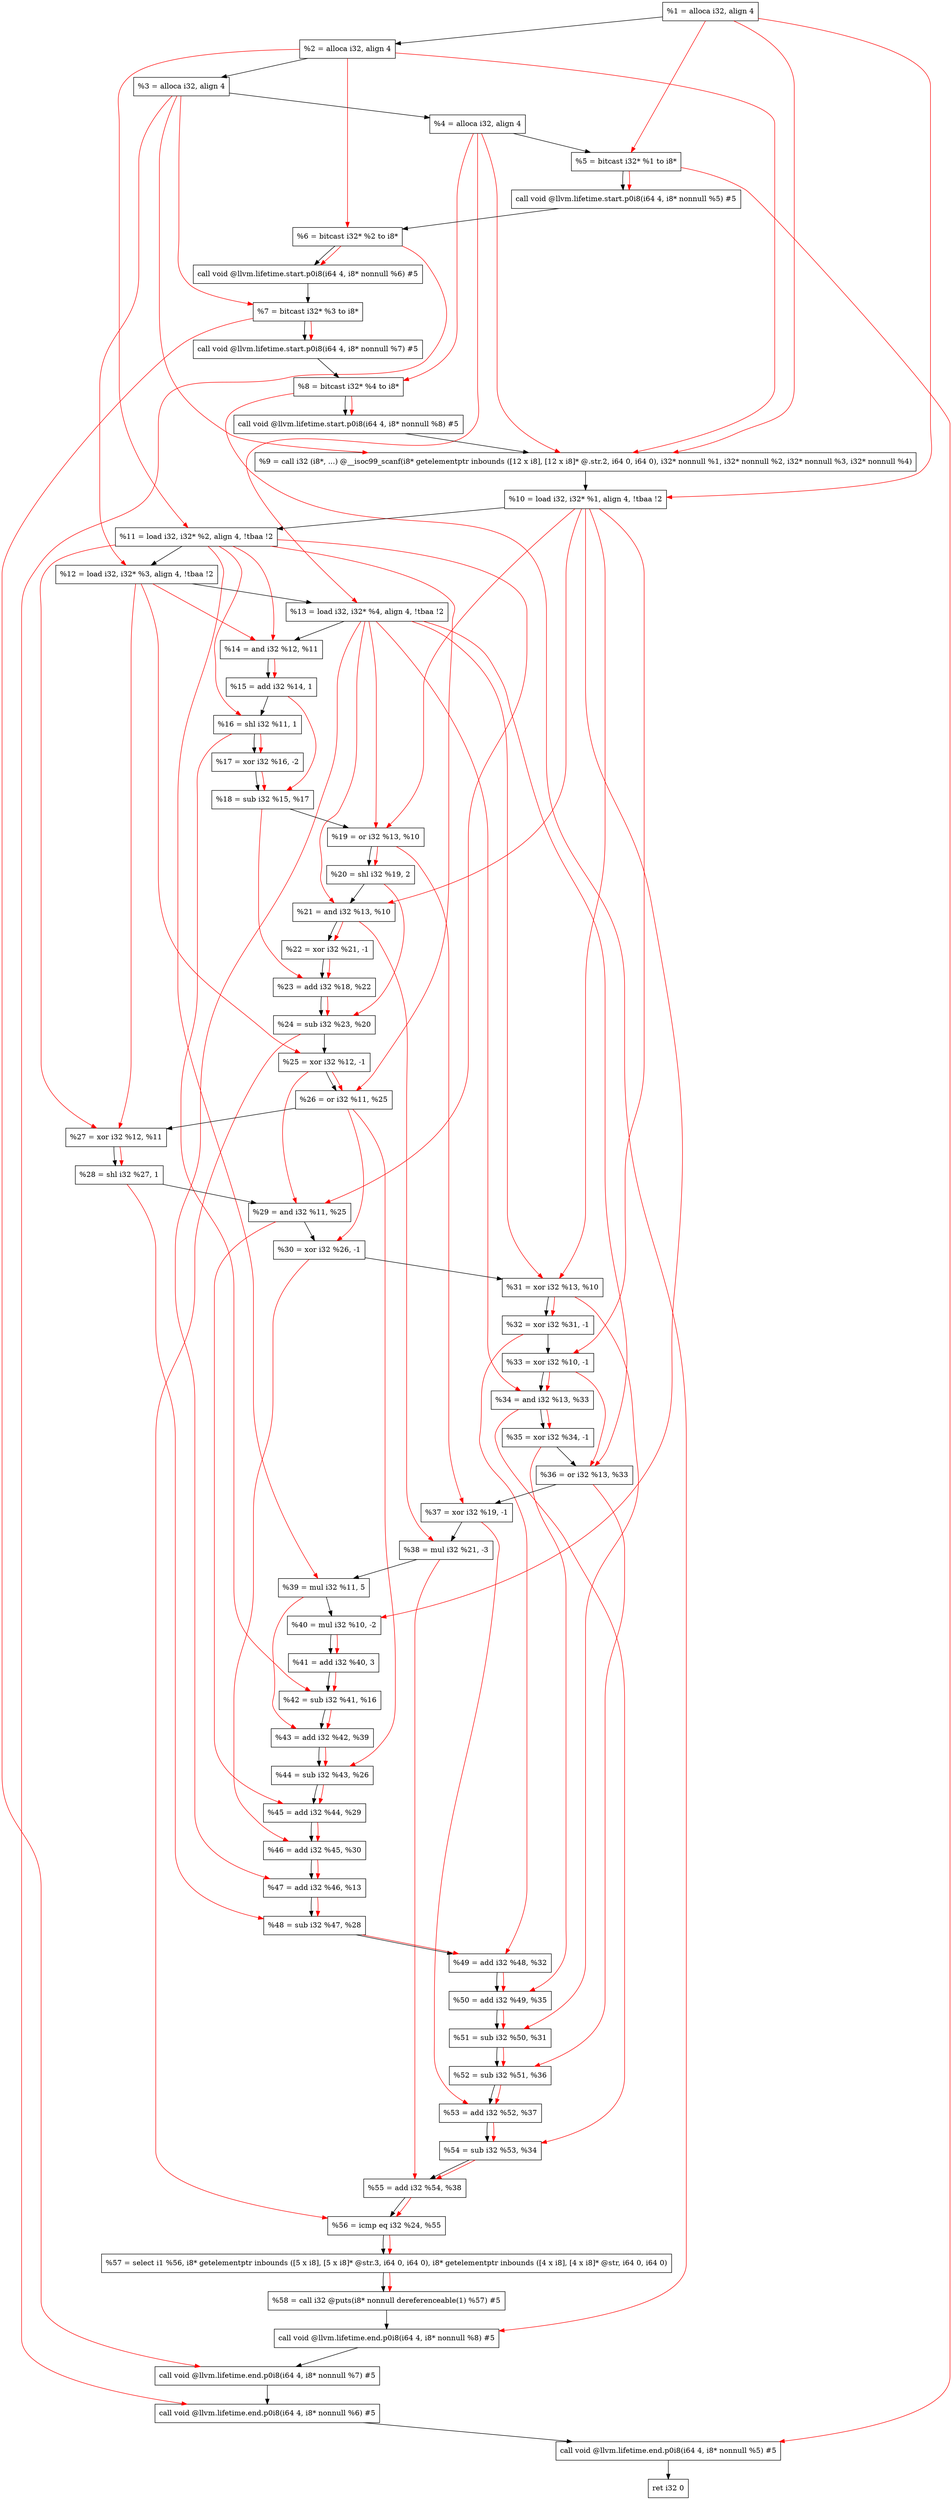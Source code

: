 digraph "DFG for'main' function" {
	Node0xe42e58[shape=record, label="  %1 = alloca i32, align 4"];
	Node0xe42ed8[shape=record, label="  %2 = alloca i32, align 4"];
	Node0xe42f68[shape=record, label="  %3 = alloca i32, align 4"];
	Node0xe42fc8[shape=record, label="  %4 = alloca i32, align 4"];
	Node0xe43078[shape=record, label="  %5 = bitcast i32* %1 to i8*"];
	Node0xe434a8[shape=record, label="  call void @llvm.lifetime.start.p0i8(i64 4, i8* nonnull %5) #5"];
	Node0xe43588[shape=record, label="  %6 = bitcast i32* %2 to i8*"];
	Node0xe43688[shape=record, label="  call void @llvm.lifetime.start.p0i8(i64 4, i8* nonnull %6) #5"];
	Node0xe43748[shape=record, label="  %7 = bitcast i32* %3 to i8*"];
	Node0xe437f8[shape=record, label="  call void @llvm.lifetime.start.p0i8(i64 4, i8* nonnull %7) #5"];
	Node0xe438b8[shape=record, label="  %8 = bitcast i32* %4 to i8*"];
	Node0xe43968[shape=record, label="  call void @llvm.lifetime.start.p0i8(i64 4, i8* nonnull %8) #5"];
	Node0xe3dbf0[shape=record, label="  %9 = call i32 (i8*, ...) @__isoc99_scanf(i8* getelementptr inbounds ([12 x i8], [12 x i8]* @.str.2, i64 0, i64 0), i32* nonnull %1, i32* nonnull %2, i32* nonnull %3, i32* nonnull %4)"];
	Node0xe43b68[shape=record, label="  %10 = load i32, i32* %1, align 4, !tbaa !2"];
	Node0xe44ad8[shape=record, label="  %11 = load i32, i32* %2, align 4, !tbaa !2"];
	Node0xe45148[shape=record, label="  %12 = load i32, i32* %3, align 4, !tbaa !2"];
	Node0xe451a8[shape=record, label="  %13 = load i32, i32* %4, align 4, !tbaa !2"];
	Node0xe45220[shape=record, label="  %14 = and i32 %12, %11"];
	Node0xe45290[shape=record, label="  %15 = add i32 %14, 1"];
	Node0xe45300[shape=record, label="  %16 = shl i32 %11, 1"];
	Node0xe45370[shape=record, label="  %17 = xor i32 %16, -2"];
	Node0xe453e0[shape=record, label="  %18 = sub i32 %15, %17"];
	Node0xe45450[shape=record, label="  %19 = or i32 %13, %10"];
	Node0xe454c0[shape=record, label="  %20 = shl i32 %19, 2"];
	Node0xe45530[shape=record, label="  %21 = and i32 %13, %10"];
	Node0xe455a0[shape=record, label="  %22 = xor i32 %21, -1"];
	Node0xe45610[shape=record, label="  %23 = add i32 %18, %22"];
	Node0xe45680[shape=record, label="  %24 = sub i32 %23, %20"];
	Node0xe456f0[shape=record, label="  %25 = xor i32 %12, -1"];
	Node0xe45760[shape=record, label="  %26 = or i32 %11, %25"];
	Node0xe457d0[shape=record, label="  %27 = xor i32 %12, %11"];
	Node0xe45840[shape=record, label="  %28 = shl i32 %27, 1"];
	Node0xe458b0[shape=record, label="  %29 = and i32 %11, %25"];
	Node0xe45920[shape=record, label="  %30 = xor i32 %26, -1"];
	Node0xe45990[shape=record, label="  %31 = xor i32 %13, %10"];
	Node0xe45a00[shape=record, label="  %32 = xor i32 %31, -1"];
	Node0xe45a70[shape=record, label="  %33 = xor i32 %10, -1"];
	Node0xe45ae0[shape=record, label="  %34 = and i32 %13, %33"];
	Node0xe45b50[shape=record, label="  %35 = xor i32 %34, -1"];
	Node0xe45bc0[shape=record, label="  %36 = or i32 %13, %33"];
	Node0xe45c30[shape=record, label="  %37 = xor i32 %19, -1"];
	Node0xe45ca0[shape=record, label="  %38 = mul i32 %21, -3"];
	Node0xe45d10[shape=record, label="  %39 = mul i32 %11, 5"];
	Node0xe45d80[shape=record, label="  %40 = mul i32 %10, -2"];
	Node0xe45e20[shape=record, label="  %41 = add i32 %40, 3"];
	Node0xe45e90[shape=record, label="  %42 = sub i32 %41, %16"];
	Node0xe45f00[shape=record, label="  %43 = add i32 %42, %39"];
	Node0xe45f70[shape=record, label="  %44 = sub i32 %43, %26"];
	Node0xe45fe0[shape=record, label="  %45 = add i32 %44, %29"];
	Node0xe46050[shape=record, label="  %46 = add i32 %45, %30"];
	Node0xe460c0[shape=record, label="  %47 = add i32 %46, %13"];
	Node0xe46130[shape=record, label="  %48 = sub i32 %47, %28"];
	Node0xe461a0[shape=record, label="  %49 = add i32 %48, %32"];
	Node0xe46210[shape=record, label="  %50 = add i32 %49, %35"];
	Node0xe46280[shape=record, label="  %51 = sub i32 %50, %31"];
	Node0xe462f0[shape=record, label="  %52 = sub i32 %51, %36"];
	Node0xe46360[shape=record, label="  %53 = add i32 %52, %37"];
	Node0xe463d0[shape=record, label="  %54 = sub i32 %53, %34"];
	Node0xe46440[shape=record, label="  %55 = add i32 %54, %38"];
	Node0xe464b0[shape=record, label="  %56 = icmp eq i32 %24, %55"];
	Node0xde28b8[shape=record, label="  %57 = select i1 %56, i8* getelementptr inbounds ([5 x i8], [5 x i8]* @str.3, i64 0, i64 0), i8* getelementptr inbounds ([4 x i8], [4 x i8]* @str, i64 0, i64 0)"];
	Node0xe46540[shape=record, label="  %58 = call i32 @puts(i8* nonnull dereferenceable(1) %57) #5"];
	Node0xe467e8[shape=record, label="  call void @llvm.lifetime.end.p0i8(i64 4, i8* nonnull %8) #5"];
	Node0xe46948[shape=record, label="  call void @llvm.lifetime.end.p0i8(i64 4, i8* nonnull %7) #5"];
	Node0xe46a58[shape=record, label="  call void @llvm.lifetime.end.p0i8(i64 4, i8* nonnull %6) #5"];
	Node0xe46b68[shape=record, label="  call void @llvm.lifetime.end.p0i8(i64 4, i8* nonnull %5) #5"];
	Node0xe46c28[shape=record, label="  ret i32 0"];
	Node0xe42e58 -> Node0xe42ed8;
	Node0xe42ed8 -> Node0xe42f68;
	Node0xe42f68 -> Node0xe42fc8;
	Node0xe42fc8 -> Node0xe43078;
	Node0xe43078 -> Node0xe434a8;
	Node0xe434a8 -> Node0xe43588;
	Node0xe43588 -> Node0xe43688;
	Node0xe43688 -> Node0xe43748;
	Node0xe43748 -> Node0xe437f8;
	Node0xe437f8 -> Node0xe438b8;
	Node0xe438b8 -> Node0xe43968;
	Node0xe43968 -> Node0xe3dbf0;
	Node0xe3dbf0 -> Node0xe43b68;
	Node0xe43b68 -> Node0xe44ad8;
	Node0xe44ad8 -> Node0xe45148;
	Node0xe45148 -> Node0xe451a8;
	Node0xe451a8 -> Node0xe45220;
	Node0xe45220 -> Node0xe45290;
	Node0xe45290 -> Node0xe45300;
	Node0xe45300 -> Node0xe45370;
	Node0xe45370 -> Node0xe453e0;
	Node0xe453e0 -> Node0xe45450;
	Node0xe45450 -> Node0xe454c0;
	Node0xe454c0 -> Node0xe45530;
	Node0xe45530 -> Node0xe455a0;
	Node0xe455a0 -> Node0xe45610;
	Node0xe45610 -> Node0xe45680;
	Node0xe45680 -> Node0xe456f0;
	Node0xe456f0 -> Node0xe45760;
	Node0xe45760 -> Node0xe457d0;
	Node0xe457d0 -> Node0xe45840;
	Node0xe45840 -> Node0xe458b0;
	Node0xe458b0 -> Node0xe45920;
	Node0xe45920 -> Node0xe45990;
	Node0xe45990 -> Node0xe45a00;
	Node0xe45a00 -> Node0xe45a70;
	Node0xe45a70 -> Node0xe45ae0;
	Node0xe45ae0 -> Node0xe45b50;
	Node0xe45b50 -> Node0xe45bc0;
	Node0xe45bc0 -> Node0xe45c30;
	Node0xe45c30 -> Node0xe45ca0;
	Node0xe45ca0 -> Node0xe45d10;
	Node0xe45d10 -> Node0xe45d80;
	Node0xe45d80 -> Node0xe45e20;
	Node0xe45e20 -> Node0xe45e90;
	Node0xe45e90 -> Node0xe45f00;
	Node0xe45f00 -> Node0xe45f70;
	Node0xe45f70 -> Node0xe45fe0;
	Node0xe45fe0 -> Node0xe46050;
	Node0xe46050 -> Node0xe460c0;
	Node0xe460c0 -> Node0xe46130;
	Node0xe46130 -> Node0xe461a0;
	Node0xe461a0 -> Node0xe46210;
	Node0xe46210 -> Node0xe46280;
	Node0xe46280 -> Node0xe462f0;
	Node0xe462f0 -> Node0xe46360;
	Node0xe46360 -> Node0xe463d0;
	Node0xe463d0 -> Node0xe46440;
	Node0xe46440 -> Node0xe464b0;
	Node0xe464b0 -> Node0xde28b8;
	Node0xde28b8 -> Node0xe46540;
	Node0xe46540 -> Node0xe467e8;
	Node0xe467e8 -> Node0xe46948;
	Node0xe46948 -> Node0xe46a58;
	Node0xe46a58 -> Node0xe46b68;
	Node0xe46b68 -> Node0xe46c28;
edge [color=red]
	Node0xe42e58 -> Node0xe43078;
	Node0xe43078 -> Node0xe434a8;
	Node0xe42ed8 -> Node0xe43588;
	Node0xe43588 -> Node0xe43688;
	Node0xe42f68 -> Node0xe43748;
	Node0xe43748 -> Node0xe437f8;
	Node0xe42fc8 -> Node0xe438b8;
	Node0xe438b8 -> Node0xe43968;
	Node0xe42e58 -> Node0xe3dbf0;
	Node0xe42ed8 -> Node0xe3dbf0;
	Node0xe42f68 -> Node0xe3dbf0;
	Node0xe42fc8 -> Node0xe3dbf0;
	Node0xe42e58 -> Node0xe43b68;
	Node0xe42ed8 -> Node0xe44ad8;
	Node0xe42f68 -> Node0xe45148;
	Node0xe42fc8 -> Node0xe451a8;
	Node0xe45148 -> Node0xe45220;
	Node0xe44ad8 -> Node0xe45220;
	Node0xe45220 -> Node0xe45290;
	Node0xe44ad8 -> Node0xe45300;
	Node0xe45300 -> Node0xe45370;
	Node0xe45290 -> Node0xe453e0;
	Node0xe45370 -> Node0xe453e0;
	Node0xe451a8 -> Node0xe45450;
	Node0xe43b68 -> Node0xe45450;
	Node0xe45450 -> Node0xe454c0;
	Node0xe451a8 -> Node0xe45530;
	Node0xe43b68 -> Node0xe45530;
	Node0xe45530 -> Node0xe455a0;
	Node0xe453e0 -> Node0xe45610;
	Node0xe455a0 -> Node0xe45610;
	Node0xe45610 -> Node0xe45680;
	Node0xe454c0 -> Node0xe45680;
	Node0xe45148 -> Node0xe456f0;
	Node0xe44ad8 -> Node0xe45760;
	Node0xe456f0 -> Node0xe45760;
	Node0xe45148 -> Node0xe457d0;
	Node0xe44ad8 -> Node0xe457d0;
	Node0xe457d0 -> Node0xe45840;
	Node0xe44ad8 -> Node0xe458b0;
	Node0xe456f0 -> Node0xe458b0;
	Node0xe45760 -> Node0xe45920;
	Node0xe451a8 -> Node0xe45990;
	Node0xe43b68 -> Node0xe45990;
	Node0xe45990 -> Node0xe45a00;
	Node0xe43b68 -> Node0xe45a70;
	Node0xe451a8 -> Node0xe45ae0;
	Node0xe45a70 -> Node0xe45ae0;
	Node0xe45ae0 -> Node0xe45b50;
	Node0xe451a8 -> Node0xe45bc0;
	Node0xe45a70 -> Node0xe45bc0;
	Node0xe45450 -> Node0xe45c30;
	Node0xe45530 -> Node0xe45ca0;
	Node0xe44ad8 -> Node0xe45d10;
	Node0xe43b68 -> Node0xe45d80;
	Node0xe45d80 -> Node0xe45e20;
	Node0xe45e20 -> Node0xe45e90;
	Node0xe45300 -> Node0xe45e90;
	Node0xe45e90 -> Node0xe45f00;
	Node0xe45d10 -> Node0xe45f00;
	Node0xe45f00 -> Node0xe45f70;
	Node0xe45760 -> Node0xe45f70;
	Node0xe45f70 -> Node0xe45fe0;
	Node0xe458b0 -> Node0xe45fe0;
	Node0xe45fe0 -> Node0xe46050;
	Node0xe45920 -> Node0xe46050;
	Node0xe46050 -> Node0xe460c0;
	Node0xe451a8 -> Node0xe460c0;
	Node0xe460c0 -> Node0xe46130;
	Node0xe45840 -> Node0xe46130;
	Node0xe46130 -> Node0xe461a0;
	Node0xe45a00 -> Node0xe461a0;
	Node0xe461a0 -> Node0xe46210;
	Node0xe45b50 -> Node0xe46210;
	Node0xe46210 -> Node0xe46280;
	Node0xe45990 -> Node0xe46280;
	Node0xe46280 -> Node0xe462f0;
	Node0xe45bc0 -> Node0xe462f0;
	Node0xe462f0 -> Node0xe46360;
	Node0xe45c30 -> Node0xe46360;
	Node0xe46360 -> Node0xe463d0;
	Node0xe45ae0 -> Node0xe463d0;
	Node0xe463d0 -> Node0xe46440;
	Node0xe45ca0 -> Node0xe46440;
	Node0xe45680 -> Node0xe464b0;
	Node0xe46440 -> Node0xe464b0;
	Node0xe464b0 -> Node0xde28b8;
	Node0xde28b8 -> Node0xe46540;
	Node0xe438b8 -> Node0xe467e8;
	Node0xe43748 -> Node0xe46948;
	Node0xe43588 -> Node0xe46a58;
	Node0xe43078 -> Node0xe46b68;
}
